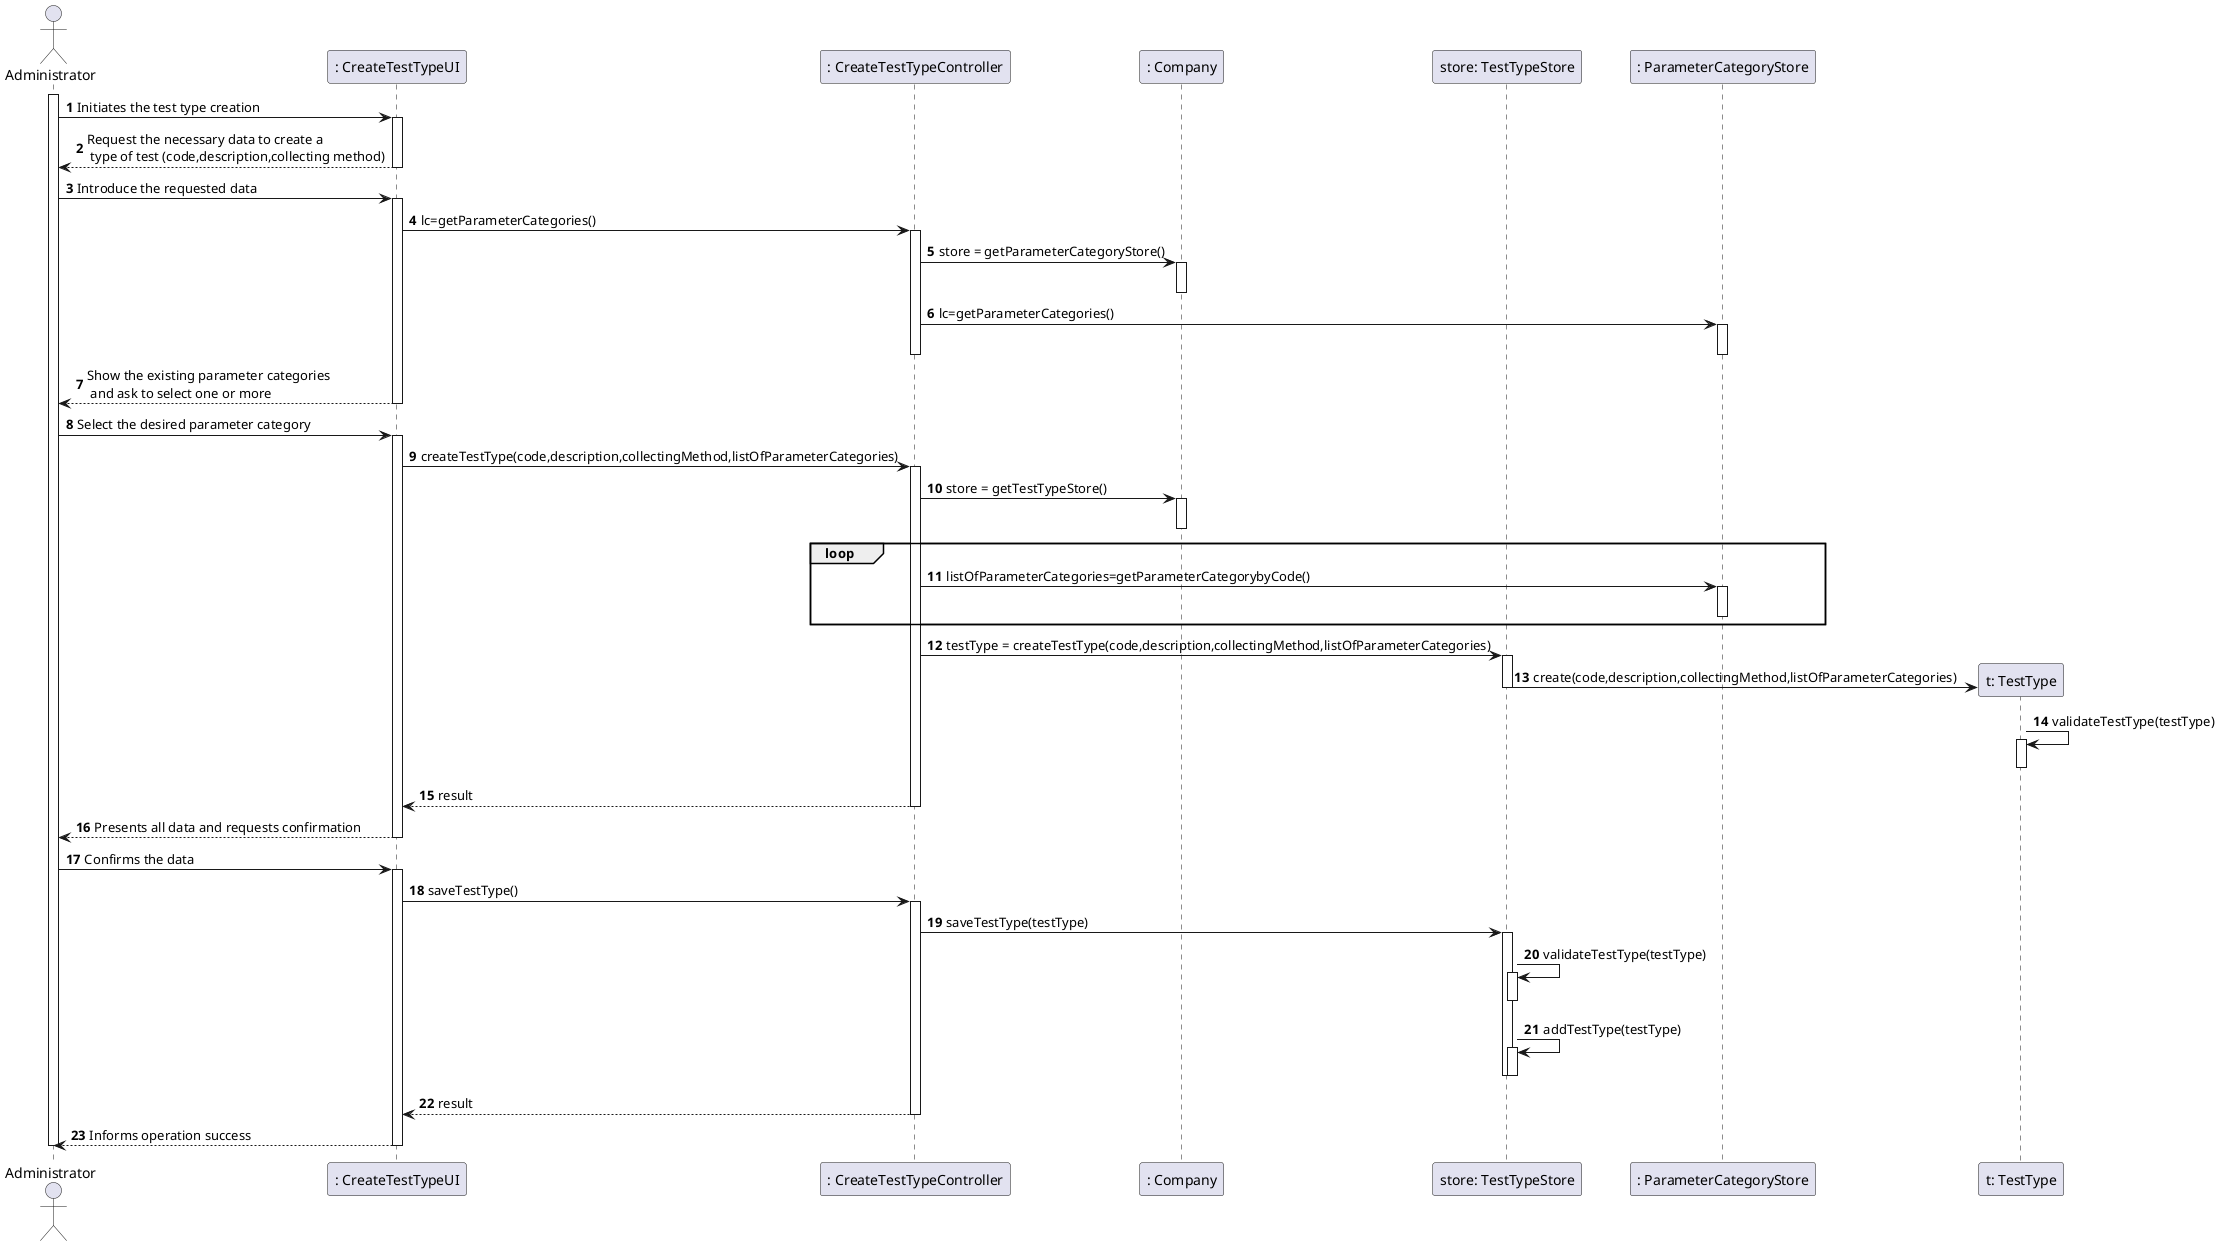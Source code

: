 @startuml
autonumber
'hide footbox
actor "Administrator" as Adm

participant ": CreateTestTypeUI" as UI
participant ": CreateTestTypeController" as CTRL
participant ": Company" as Comp
participant "store: TestTypeStore" as str
participant ": ParameterCategoryStore" as PC
participant "t: TestType" as TT

activate Adm
Adm -> UI : Initiates the test type creation
activate UI
UI --> Adm : Request the necessary data to create a\n type of test (code,description,collecting method)
deactivate UI

Adm -> UI : Introduce the requested data
activate UI
UI -> CTRL : lc=getParameterCategories()
activate CTRL
CTRL -> Comp : store = getParameterCategoryStore()
activate Comp
deactivate Comp
CTRL -> PC : lc=getParameterCategories()
activate PC
deactivate PC
deactivate CTRL
UI --> Adm : Show the existing parameter categories\n and ask to select one or more
deactivate UI

Adm -> UI : Select the desired parameter category
activate UI
UI -> CTRL : createTestType(code,description,collectingMethod,listOfParameterCategories)
activate CTRL
CTRL -> Comp : store = getTestTypeStore()
activate Comp
deactivate Comp
loop
CTRL -> PC : listOfParameterCategories=getParameterCategorybyCode()
activate PC
deactivate PC
end
CTRL -> str : testType = createTestType(code,description,collectingMethod,listOfParameterCategories)
activate str
str -> TT** : create(code,description,collectingMethod,listOfParameterCategories)
deactivate str
TT -> TT : validateTestType(testType)
activate TT
deactivate TT
CTRL --> UI: result
deactivate CTRL
UI --> Adm : Presents all data and requests confirmation
deactivate UI

Adm -> UI: Confirms the data
activate UI
UI -> CTRL: saveTestType()
activate CTRL
CTRL -> str : saveTestType(testType)
activate str
str -> str : validateTestType(testType)
activate str
deactivate str
str ->str : addTestType(testType)
activate str
deactivate str
deactivate str
CTRL --> UI: result
deactivate CTRL
UI --> Adm : Informs operation success
deactivate UI

deactivate Adm




@enduml